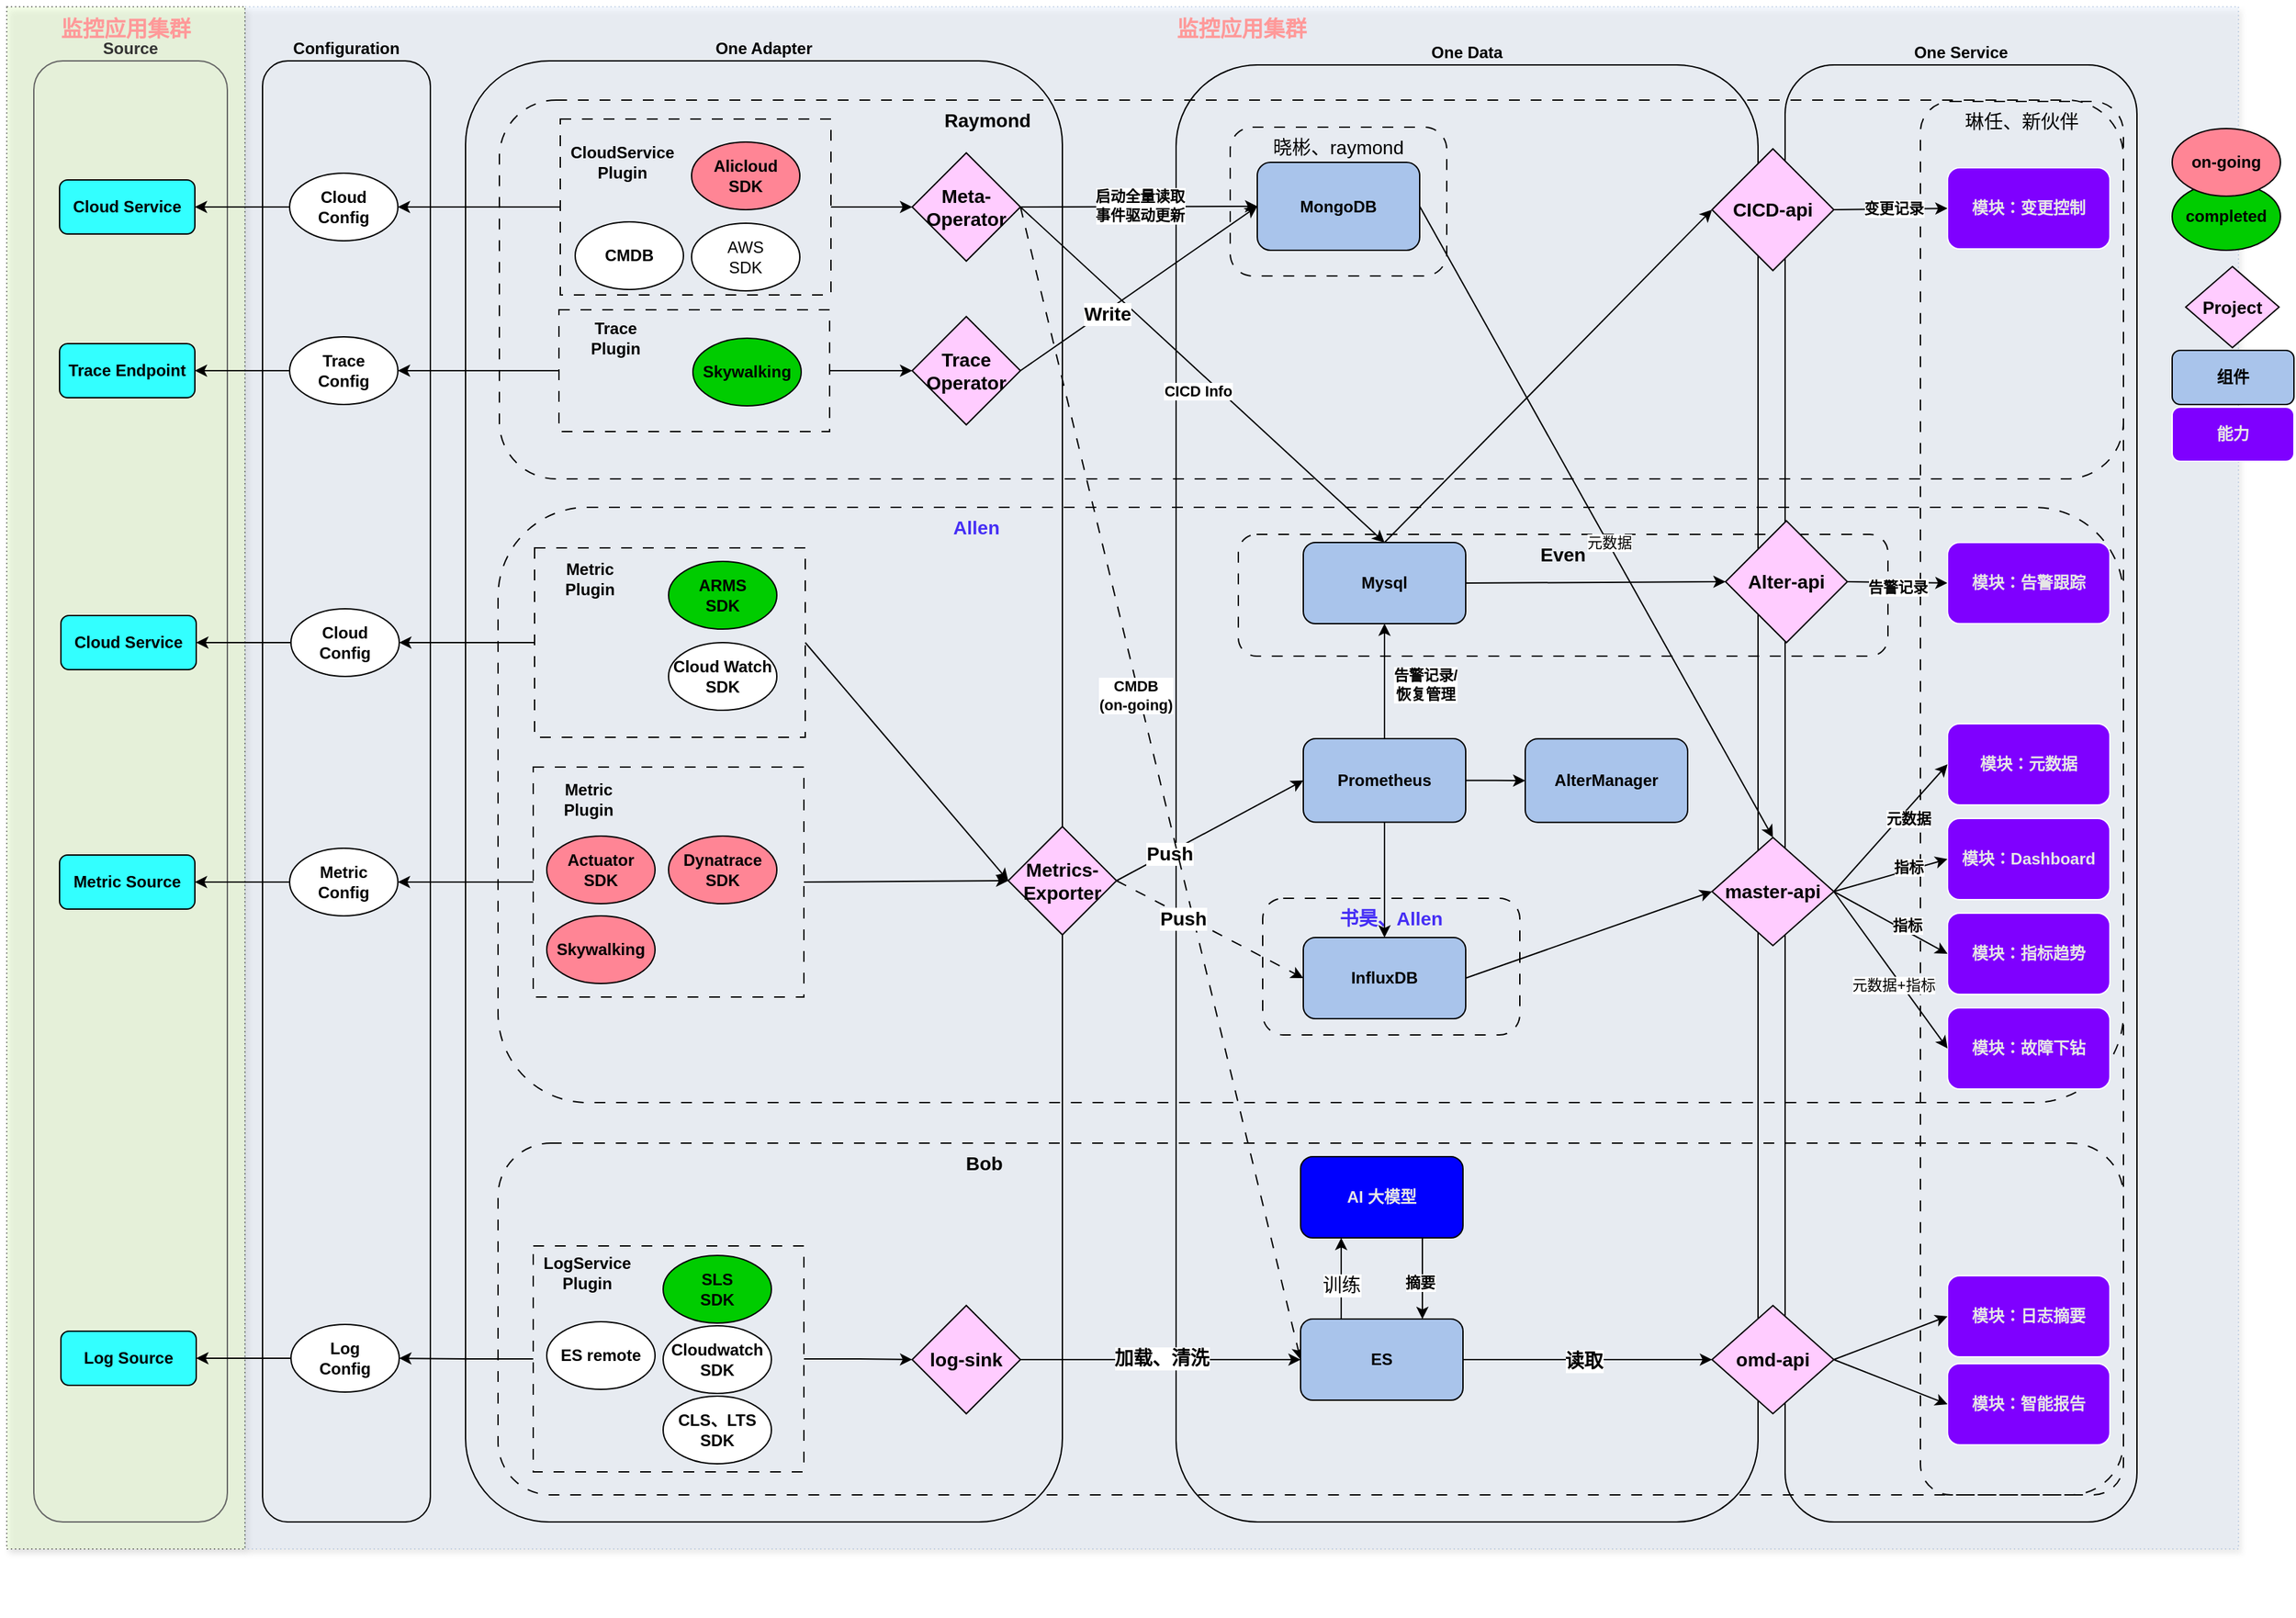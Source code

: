 <mxfile version="21.7.0" type="github" pages="2">
  <diagram name="sre-product" id="N1-KNFquu0YFQFn82y0o">
    <mxGraphModel dx="1774" dy="830" grid="1" gridSize="10" guides="0" tooltips="1" connect="1" arrows="1" fold="1" page="1" pageScale="1" pageWidth="827" pageHeight="1169" math="0" shadow="0">
      <root>
        <mxCell id="0" />
        <mxCell id="1" parent="0" />
        <mxCell id="yH-I_deU1Ts9g914RF5G-15" value="" style="group" vertex="1" connectable="0" parent="1">
          <mxGeometry width="1649" height="1140" as="geometry" />
        </mxCell>
        <mxCell id="axlJpJIH7ohh_0OiFWJf-36" value="&lt;b&gt;&lt;font color=&quot;#ff9999&quot; style=&quot;font-size: 16px;&quot;&gt;监控应用集群&lt;/font&gt;&lt;/b&gt;" style="rounded=0;whiteSpace=wrap;html=1;fillColor=#dae8fc;dashed=1;dashPattern=1 2;verticalAlign=top;horizontal=1;fontSize=14;shadow=1;strokeColor=#6c8ebf;opacity=30;" parent="yH-I_deU1Ts9g914RF5G-15" vertex="1">
          <mxGeometry x="176" width="1473" height="1140" as="geometry" />
        </mxCell>
        <mxCell id="axlJpJIH7ohh_0OiFWJf-37" value="&lt;b&gt;&lt;font color=&quot;#ff9999&quot; style=&quot;font-size: 16px;&quot;&gt;监控应用集群&lt;/font&gt;&lt;/b&gt;" style="rounded=0;whiteSpace=wrap;html=1;fillColor=#E6FFCC;dashed=1;dashPattern=1 2;verticalAlign=top;horizontal=1;fontSize=14;shadow=1;opacity=45;" parent="yH-I_deU1Ts9g914RF5G-15" vertex="1">
          <mxGeometry width="176" height="1140" as="geometry" />
        </mxCell>
        <mxCell id="yH-I_deU1Ts9g914RF5G-14" value="" style="group" vertex="1" connectable="0" parent="1">
          <mxGeometry x="20" y="40" width="1554" height="1150" as="geometry" />
        </mxCell>
        <mxCell id="Uf4ihw__WMp9rh9Pb5De-74" value="Source" style="rounded=1;whiteSpace=wrap;html=1;labelPosition=center;verticalLabelPosition=top;align=center;verticalAlign=bottom;fontStyle=1;fillColor=none;fontColor=#333333;strokeColor=#666666;" parent="yH-I_deU1Ts9g914RF5G-14" vertex="1">
          <mxGeometry width="143" height="1080" as="geometry" />
        </mxCell>
        <mxCell id="QkV-Cp4CuRcncDUJaHf6-42" value="One Adapter" style="rounded=1;whiteSpace=wrap;html=1;fillColor=none;labelPosition=center;verticalLabelPosition=top;align=center;verticalAlign=bottom;fontStyle=1;arcSize=14;" parent="yH-I_deU1Ts9g914RF5G-14" vertex="1">
          <mxGeometry x="319" width="441" height="1080" as="geometry" />
        </mxCell>
        <mxCell id="QkV-Cp4CuRcncDUJaHf6-33" value="One Data" style="rounded=1;whiteSpace=wrap;html=1;fillColor=none;labelPosition=center;verticalLabelPosition=top;align=center;verticalAlign=bottom;fontStyle=1;movable=1;resizable=1;rotatable=1;deletable=1;editable=1;locked=0;connectable=1;arcSize=14;" parent="yH-I_deU1Ts9g914RF5G-14" vertex="1">
          <mxGeometry x="844" y="3" width="430" height="1077" as="geometry" />
        </mxCell>
        <mxCell id="QkV-Cp4CuRcncDUJaHf6-35" value="One Service" style="rounded=1;whiteSpace=wrap;html=1;fillColor=none;labelPosition=center;verticalLabelPosition=top;align=center;verticalAlign=bottom;fontStyle=1;arcSize=14;" parent="yH-I_deU1Ts9g914RF5G-14" vertex="1">
          <mxGeometry x="1294" y="3" width="260" height="1077" as="geometry" />
        </mxCell>
        <mxCell id="Uf4ihw__WMp9rh9Pb5De-73" value="Configuration" style="rounded=1;whiteSpace=wrap;html=1;fillColor=none;labelPosition=center;verticalLabelPosition=top;align=center;verticalAlign=bottom;fontStyle=1" parent="yH-I_deU1Ts9g914RF5G-14" vertex="1">
          <mxGeometry x="169" width="124" height="1080" as="geometry" />
        </mxCell>
        <mxCell id="yH-I_deU1Ts9g914RF5G-22" style="edgeStyle=orthogonalEdgeStyle;rounded=0;orthogonalLoop=1;jettySize=auto;html=1;exitX=0;exitY=0.5;exitDx=0;exitDy=0;entryX=1;entryY=0.5;entryDx=0;entryDy=0;" edge="1" parent="yH-I_deU1Ts9g914RF5G-14" source="yH-I_deU1Ts9g914RF5G-20" target="yH-I_deU1Ts9g914RF5G-21">
          <mxGeometry relative="1" as="geometry" />
        </mxCell>
        <mxCell id="yH-I_deU1Ts9g914RF5G-20" value="Cloud&lt;br&gt;Config" style="ellipse;whiteSpace=wrap;html=1;fontStyle=1" vertex="1" parent="yH-I_deU1Ts9g914RF5G-14">
          <mxGeometry x="190" y="405" width="80" height="50" as="geometry" />
        </mxCell>
        <mxCell id="yH-I_deU1Ts9g914RF5G-21" value="Cloud Service" style="rounded=1;whiteSpace=wrap;html=1;fontStyle=1;fillColor=#33FFFF;" vertex="1" parent="yH-I_deU1Ts9g914RF5G-14">
          <mxGeometry x="20" y="410" width="100" height="40" as="geometry" />
        </mxCell>
        <mxCell id="Uf4ihw__WMp9rh9Pb5De-135" value="&lt;font color=&quot;#452ef5&quot;&gt;&lt;b&gt;Allen&amp;nbsp; &amp;nbsp; &amp;nbsp; &amp;nbsp; &amp;nbsp; &amp;nbsp; &amp;nbsp; &amp;nbsp; &amp;nbsp; &amp;nbsp; &amp;nbsp; &amp;nbsp; &amp;nbsp; &amp;nbsp; &amp;nbsp; &amp;nbsp; &amp;nbsp; &amp;nbsp; &amp;nbsp; &amp;nbsp; &amp;nbsp; &amp;nbsp; &amp;nbsp; &amp;nbsp; &amp;nbsp; &amp;nbsp; &amp;nbsp; &amp;nbsp; &amp;nbsp; &amp;nbsp; &amp;nbsp; &amp;nbsp; &amp;nbsp; &amp;nbsp; &amp;nbsp; &amp;nbsp; &amp;nbsp; &amp;nbsp; &amp;nbsp; &amp;nbsp; &amp;nbsp; &amp;nbsp; &amp;nbsp; &amp;nbsp; &amp;nbsp; &amp;nbsp; &amp;nbsp; &amp;nbsp; &amp;nbsp; &amp;nbsp; &amp;nbsp; &amp;nbsp; &amp;nbsp; &amp;nbsp; &amp;nbsp; &amp;nbsp; &amp;nbsp; &amp;nbsp; &amp;nbsp; &amp;nbsp; &amp;nbsp; &amp;nbsp; &amp;nbsp; &amp;nbsp;&lt;/b&gt;&lt;/font&gt;" style="rounded=1;whiteSpace=wrap;html=1;fillColor=none;dashed=1;dashPattern=8 8;verticalAlign=top;horizontal=1;fontSize=14;fontStyle=0" parent="1" vertex="1">
          <mxGeometry x="363" y="370" width="1201" height="440" as="geometry" />
        </mxCell>
        <mxCell id="yH-I_deU1Ts9g914RF5G-1" value="" style="group" vertex="1" connectable="0" parent="1">
          <mxGeometry x="39" y="552" width="700" height="190" as="geometry" />
        </mxCell>
        <mxCell id="Uf4ihw__WMp9rh9Pb5De-79" value="Metric&lt;br&gt;Config" style="ellipse;whiteSpace=wrap;html=1;fontStyle=1" parent="yH-I_deU1Ts9g914RF5G-1" vertex="1">
          <mxGeometry x="170" y="70" width="80" height="50" as="geometry" />
        </mxCell>
        <mxCell id="Uf4ihw__WMp9rh9Pb5De-87" value="Metric Source" style="rounded=1;whiteSpace=wrap;html=1;fontStyle=1;fillColor=#33FFFF;" parent="yH-I_deU1Ts9g914RF5G-1" vertex="1">
          <mxGeometry y="75" width="100" height="40" as="geometry" />
        </mxCell>
        <mxCell id="Uf4ihw__WMp9rh9Pb5De-91" style="edgeStyle=orthogonalEdgeStyle;rounded=0;orthogonalLoop=1;jettySize=auto;html=1;exitX=0;exitY=0.5;exitDx=0;exitDy=0;entryX=1;entryY=0.5;entryDx=0;entryDy=0;" parent="yH-I_deU1Ts9g914RF5G-1" source="Uf4ihw__WMp9rh9Pb5De-79" target="Uf4ihw__WMp9rh9Pb5De-87" edge="1">
          <mxGeometry relative="1" as="geometry" />
        </mxCell>
        <mxCell id="Uf4ihw__WMp9rh9Pb5De-83" style="edgeStyle=orthogonalEdgeStyle;rounded=0;orthogonalLoop=1;jettySize=auto;html=1;exitX=0;exitY=0.5;exitDx=0;exitDy=0;entryX=1;entryY=0.5;entryDx=0;entryDy=0;" parent="yH-I_deU1Ts9g914RF5G-1" source="Uf4ihw__WMp9rh9Pb5De-64" target="Uf4ihw__WMp9rh9Pb5De-79" edge="1">
          <mxGeometry relative="1" as="geometry" />
        </mxCell>
        <mxCell id="yH-I_deU1Ts9g914RF5G-11" value="" style="group" vertex="1" connectable="0" parent="yH-I_deU1Ts9g914RF5G-1">
          <mxGeometry x="350" y="10" width="200" height="170" as="geometry" />
        </mxCell>
        <mxCell id="Uf4ihw__WMp9rh9Pb5De-64" value="" style="rounded=0;whiteSpace=wrap;html=1;dashed=1;dashPattern=8 8;fillColor=none;" parent="yH-I_deU1Ts9g914RF5G-11" vertex="1">
          <mxGeometry width="200" height="170" as="geometry" />
        </mxCell>
        <mxCell id="Uf4ihw__WMp9rh9Pb5De-57" value="Dynatrace&lt;br&gt;SDK" style="ellipse;whiteSpace=wrap;html=1;fontStyle=1;fillColor=#FF8595;" parent="yH-I_deU1Ts9g914RF5G-11" vertex="1">
          <mxGeometry x="100" y="51" width="80" height="50" as="geometry" />
        </mxCell>
        <mxCell id="axlJpJIH7ohh_0OiFWJf-12" value="Actuator&lt;br&gt;SDK" style="ellipse;whiteSpace=wrap;html=1;fontStyle=1;fillColor=#FF8595;" parent="yH-I_deU1Ts9g914RF5G-11" vertex="1">
          <mxGeometry x="10" y="51" width="80" height="50" as="geometry" />
        </mxCell>
        <mxCell id="axlJpJIH7ohh_0OiFWJf-25" value="Skywalking" style="ellipse;whiteSpace=wrap;html=1;fontStyle=1;fillColor=#FF8595;" parent="yH-I_deU1Ts9g914RF5G-11" vertex="1">
          <mxGeometry x="10" y="110" width="80" height="50" as="geometry" />
        </mxCell>
        <mxCell id="Uf4ihw__WMp9rh9Pb5De-66" value="&lt;b&gt;Metric&lt;br&gt;Plugin&lt;/b&gt;" style="text;strokeColor=none;align=center;fillColor=none;html=1;verticalAlign=middle;whiteSpace=wrap;rounded=0;" parent="yH-I_deU1Ts9g914RF5G-11" vertex="1">
          <mxGeometry x="11" y="9" width="60" height="30" as="geometry" />
        </mxCell>
        <mxCell id="Uf4ihw__WMp9rh9Pb5De-130" value="琳任、新伙伴" style="rounded=1;whiteSpace=wrap;html=1;fillColor=none;dashed=1;dashPattern=8 8;verticalAlign=top;horizontal=1;fontSize=14;" parent="1" vertex="1">
          <mxGeometry x="1414" y="70" width="150" height="1030" as="geometry" />
        </mxCell>
        <mxCell id="Uf4ihw__WMp9rh9Pb5De-127" value="Even" style="rounded=1;whiteSpace=wrap;html=1;fillColor=none;dashed=1;dashPattern=8 8;verticalAlign=top;horizontal=1;fontSize=14;fontStyle=1" parent="1" vertex="1">
          <mxGeometry x="910" y="390" width="480" height="90" as="geometry" />
        </mxCell>
        <mxCell id="QkV-Cp4CuRcncDUJaHf6-58" style="rounded=0;orthogonalLoop=1;jettySize=auto;html=1;exitX=1;exitY=0.5;exitDx=0;exitDy=0;entryX=0;entryY=0.5;entryDx=0;entryDy=0;" parent="1" source="Uf4ihw__WMp9rh9Pb5De-17" target="QkV-Cp4CuRcncDUJaHf6-65" edge="1">
          <mxGeometry relative="1" as="geometry">
            <mxPoint x="829" y="613" as="targetPoint" />
            <mxPoint x="769" y="613" as="sourcePoint" />
          </mxGeometry>
        </mxCell>
        <mxCell id="Uf4ihw__WMp9rh9Pb5De-69" value="&lt;font style=&quot;font-size: 14px;&quot;&gt;Push&lt;/font&gt;" style="edgeLabel;html=1;align=center;verticalAlign=middle;resizable=0;points=[];fontStyle=1" parent="QkV-Cp4CuRcncDUJaHf6-58" vertex="1" connectable="0">
          <mxGeometry x="-0.054" y="-1" relative="1" as="geometry">
            <mxPoint x="-27" y="14" as="offset" />
          </mxGeometry>
        </mxCell>
        <mxCell id="Uf4ihw__WMp9rh9Pb5De-106" style="rounded=0;orthogonalLoop=1;jettySize=auto;html=1;exitX=0.5;exitY=0;exitDx=0;exitDy=0;entryX=0.5;entryY=1;entryDx=0;entryDy=0;" parent="1" source="QkV-Cp4CuRcncDUJaHf6-65" target="Uf4ihw__WMp9rh9Pb5De-104" edge="1">
          <mxGeometry relative="1" as="geometry">
            <mxPoint x="984.56" y="374.788" as="sourcePoint" />
          </mxGeometry>
        </mxCell>
        <mxCell id="Uf4ihw__WMp9rh9Pb5De-108" value="告警记录/&lt;br&gt;恢复管理" style="edgeLabel;html=1;align=center;verticalAlign=middle;resizable=0;points=[];fontStyle=1" parent="Uf4ihw__WMp9rh9Pb5De-106" vertex="1" connectable="0">
          <mxGeometry x="0.119" y="2" relative="1" as="geometry">
            <mxPoint x="32" y="7" as="offset" />
          </mxGeometry>
        </mxCell>
        <mxCell id="QkV-Cp4CuRcncDUJaHf6-71" style="rounded=0;orthogonalLoop=1;jettySize=auto;html=1;exitX=1;exitY=0.5;exitDx=0;exitDy=0;entryX=0.5;entryY=0;entryDx=0;entryDy=0;" parent="1" source="QkV-Cp4CuRcncDUJaHf6-64" target="Uf4ihw__WMp9rh9Pb5De-34" edge="1">
          <mxGeometry relative="1" as="geometry">
            <mxPoint x="1204" y="175" as="targetPoint" />
          </mxGeometry>
        </mxCell>
        <mxCell id="axlJpJIH7ohh_0OiFWJf-58" value="元数据" style="edgeLabel;html=1;align=center;verticalAlign=middle;resizable=0;points=[];" parent="QkV-Cp4CuRcncDUJaHf6-71" vertex="1" connectable="0">
          <mxGeometry x="0.066" y="1" relative="1" as="geometry">
            <mxPoint as="offset" />
          </mxGeometry>
        </mxCell>
        <mxCell id="QkV-Cp4CuRcncDUJaHf6-54" style="edgeStyle=orthogonalEdgeStyle;rounded=0;orthogonalLoop=1;jettySize=auto;html=1;exitX=1;exitY=0.5;exitDx=0;exitDy=0;entryX=0;entryY=0.5;entryDx=0;entryDy=0;" parent="1" edge="1">
          <mxGeometry relative="1" as="geometry">
            <mxPoint x="1140" y="513" as="sourcePoint" />
          </mxGeometry>
        </mxCell>
        <mxCell id="Uf4ihw__WMp9rh9Pb5De-35" style="rounded=0;orthogonalLoop=1;jettySize=auto;html=1;exitX=1;exitY=0.5;exitDx=0;exitDy=0;entryX=0;entryY=0.5;entryDx=0;entryDy=0;" parent="1" source="QkV-Cp4CuRcncDUJaHf6-66" target="Uf4ihw__WMp9rh9Pb5De-34" edge="1">
          <mxGeometry relative="1" as="geometry" />
        </mxCell>
        <mxCell id="Uf4ihw__WMp9rh9Pb5De-114" style="rounded=0;orthogonalLoop=1;jettySize=auto;html=1;exitX=1;exitY=0.5;exitDx=0;exitDy=0;entryX=0;entryY=0.5;entryDx=0;entryDy=0;" parent="1" source="Uf4ihw__WMp9rh9Pb5De-104" target="Uf4ihw__WMp9rh9Pb5De-110" edge="1">
          <mxGeometry relative="1" as="geometry" />
        </mxCell>
        <mxCell id="Uf4ihw__WMp9rh9Pb5De-118" style="rounded=0;orthogonalLoop=1;jettySize=auto;html=1;exitX=0.5;exitY=0;exitDx=0;exitDy=0;entryX=0;entryY=0.5;entryDx=0;entryDy=0;" parent="1" source="Uf4ihw__WMp9rh9Pb5De-104" target="Uf4ihw__WMp9rh9Pb5De-115" edge="1">
          <mxGeometry relative="1" as="geometry" />
        </mxCell>
        <mxCell id="Uf4ihw__WMp9rh9Pb5De-104" value="Mysql" style="rounded=1;whiteSpace=wrap;html=1;fontStyle=1;fillColor=#A9C4EB;" parent="1" vertex="1">
          <mxGeometry x="958" y="396" width="120" height="60" as="geometry" />
        </mxCell>
        <mxCell id="Uf4ihw__WMp9rh9Pb5De-111" style="rounded=0;orthogonalLoop=1;jettySize=auto;html=1;exitX=1;exitY=0.5;exitDx=0;exitDy=0;entryX=0;entryY=0.5;entryDx=0;entryDy=0;" parent="1" source="Uf4ihw__WMp9rh9Pb5De-110" target="Uf4ihw__WMp9rh9Pb5De-149" edge="1">
          <mxGeometry relative="1" as="geometry" />
        </mxCell>
        <mxCell id="Uf4ihw__WMp9rh9Pb5De-123" value="告警记录" style="edgeLabel;html=1;align=center;verticalAlign=middle;resizable=0;points=[];fontStyle=1" parent="Uf4ihw__WMp9rh9Pb5De-111" vertex="1" connectable="0">
          <mxGeometry x="-0.0" y="-3" relative="1" as="geometry">
            <mxPoint as="offset" />
          </mxGeometry>
        </mxCell>
        <mxCell id="Uf4ihw__WMp9rh9Pb5De-110" value="&lt;span style=&quot;font-size: 14px;&quot;&gt;Alter-api&lt;/span&gt;" style="rhombus;whiteSpace=wrap;html=1;fontStyle=1;fillColor=#FFCCFF;" parent="1" vertex="1">
          <mxGeometry x="1270" y="380" width="90" height="90" as="geometry" />
        </mxCell>
        <mxCell id="Uf4ihw__WMp9rh9Pb5De-116" style="rounded=0;orthogonalLoop=1;jettySize=auto;html=1;exitX=1;exitY=0.5;exitDx=0;exitDy=0;entryX=0.5;entryY=0;entryDx=0;entryDy=0;" parent="1" source="Uf4ihw__WMp9rh9Pb5De-54" target="Uf4ihw__WMp9rh9Pb5De-104" edge="1">
          <mxGeometry relative="1" as="geometry" />
        </mxCell>
        <mxCell id="Uf4ihw__WMp9rh9Pb5De-117" value="&lt;span&gt;CICD Info&lt;/span&gt;" style="edgeLabel;html=1;align=center;verticalAlign=middle;resizable=0;points=[];fontStyle=1" parent="Uf4ihw__WMp9rh9Pb5De-116" vertex="1" connectable="0">
          <mxGeometry x="0.446" relative="1" as="geometry">
            <mxPoint x="-64" y="-44" as="offset" />
          </mxGeometry>
        </mxCell>
        <mxCell id="Uf4ihw__WMp9rh9Pb5De-149" value="&lt;font color=&quot;#e6e6e6&quot;&gt;模块：告警跟踪&lt;/font&gt;" style="rounded=1;whiteSpace=wrap;html=1;fillColor=#7F00FF;fontStyle=1;strokeColor=#FFFFFF;" parent="1" vertex="1">
          <mxGeometry x="1434" y="396" width="120" height="60" as="geometry" />
        </mxCell>
        <mxCell id="axlJpJIH7ohh_0OiFWJf-6" style="rounded=0;orthogonalLoop=1;jettySize=auto;html=1;exitX=1;exitY=0.5;exitDx=0;exitDy=0;entryX=0;entryY=0.5;entryDx=0;entryDy=0;dashed=1;dashPattern=8 8;" parent="1" source="Uf4ihw__WMp9rh9Pb5De-54" target="QkV-Cp4CuRcncDUJaHf6-67" edge="1">
          <mxGeometry relative="1" as="geometry" />
        </mxCell>
        <mxCell id="axlJpJIH7ohh_0OiFWJf-7" value="CMDB&lt;br&gt;(on-going)" style="edgeLabel;html=1;align=center;verticalAlign=middle;resizable=0;points=[];fontStyle=1" parent="axlJpJIH7ohh_0OiFWJf-6" vertex="1" connectable="0">
          <mxGeometry x="-0.006" y="4" relative="1" as="geometry">
            <mxPoint x="-22" y="-62" as="offset" />
          </mxGeometry>
        </mxCell>
        <mxCell id="axlJpJIH7ohh_0OiFWJf-19" value="" style="group" parent="1" vertex="1" connectable="0">
          <mxGeometry x="1260" y="590" width="294" height="270" as="geometry" />
        </mxCell>
        <mxCell id="yH-I_deU1Ts9g914RF5G-7" value="" style="group" vertex="1" connectable="0" parent="axlJpJIH7ohh_0OiFWJf-19">
          <mxGeometry y="-60" width="294" height="270" as="geometry" />
        </mxCell>
        <mxCell id="Uf4ihw__WMp9rh9Pb5De-34" value="&lt;span style=&quot;font-size: 14px;&quot;&gt;master-api&lt;/span&gt;" style="rhombus;whiteSpace=wrap;html=1;fontStyle=1;fillColor=#FFCCFF;" parent="yH-I_deU1Ts9g914RF5G-7" vertex="1">
          <mxGeometry y="84" width="90" height="80" as="geometry" />
        </mxCell>
        <mxCell id="Uf4ihw__WMp9rh9Pb5De-150" value="&lt;font color=&quot;#e6e6e6&quot;&gt;模块：Dashboard&lt;/font&gt;" style="rounded=1;whiteSpace=wrap;html=1;fillColor=#7F00FF;fontStyle=1;strokeColor=#FFFFFF;" parent="yH-I_deU1Ts9g914RF5G-7" vertex="1">
          <mxGeometry x="174" y="70" width="120" height="60" as="geometry" />
        </mxCell>
        <mxCell id="Uf4ihw__WMp9rh9Pb5De-151" value="&lt;font color=&quot;#e6e6e6&quot;&gt;模块：元数据&lt;/font&gt;" style="rounded=1;whiteSpace=wrap;html=1;fillColor=#7F00FF;fontStyle=1;strokeColor=#FFFFFF;" parent="yH-I_deU1Ts9g914RF5G-7" vertex="1">
          <mxGeometry x="174" width="120" height="60" as="geometry" />
        </mxCell>
        <mxCell id="Uf4ihw__WMp9rh9Pb5De-156" value="&lt;font color=&quot;#e6e6e6&quot;&gt;模块：指标趋势&lt;/font&gt;" style="rounded=1;whiteSpace=wrap;html=1;fillColor=#7F00FF;fontStyle=1;strokeColor=#FFFFFF;" parent="yH-I_deU1Ts9g914RF5G-7" vertex="1">
          <mxGeometry x="174" y="140" width="120" height="60" as="geometry" />
        </mxCell>
        <mxCell id="Uf4ihw__WMp9rh9Pb5De-157" value="&lt;font color=&quot;#e6e6e6&quot;&gt;模块：故障下钻&lt;/font&gt;" style="rounded=1;whiteSpace=wrap;html=1;fillColor=#7F00FF;fontStyle=1;strokeColor=#FFFFFF;" parent="yH-I_deU1Ts9g914RF5G-7" vertex="1">
          <mxGeometry x="174" y="210" width="120" height="60" as="geometry" />
        </mxCell>
        <mxCell id="Uf4ihw__WMp9rh9Pb5De-26" style="rounded=0;orthogonalLoop=1;jettySize=auto;html=1;exitX=1;exitY=0.5;exitDx=0;exitDy=0;entryX=0;entryY=0.5;entryDx=0;entryDy=0;" parent="yH-I_deU1Ts9g914RF5G-7" source="Uf4ihw__WMp9rh9Pb5De-34" target="Uf4ihw__WMp9rh9Pb5De-150" edge="1">
          <mxGeometry relative="1" as="geometry">
            <mxPoint x="1300" y="175" as="sourcePoint" />
          </mxGeometry>
        </mxCell>
        <mxCell id="Uf4ihw__WMp9rh9Pb5De-37" value="指标" style="edgeLabel;html=1;align=center;verticalAlign=middle;resizable=0;points=[];fontStyle=1" parent="Uf4ihw__WMp9rh9Pb5De-26" vertex="1" connectable="0">
          <mxGeometry x="-0.328" y="-1" relative="1" as="geometry">
            <mxPoint x="26" y="-11" as="offset" />
          </mxGeometry>
        </mxCell>
        <mxCell id="Uf4ihw__WMp9rh9Pb5De-152" style="rounded=0;orthogonalLoop=1;jettySize=auto;html=1;exitX=1;exitY=0.5;exitDx=0;exitDy=0;entryX=0;entryY=0.5;entryDx=0;entryDy=0;" parent="yH-I_deU1Ts9g914RF5G-7" source="Uf4ihw__WMp9rh9Pb5De-34" target="Uf4ihw__WMp9rh9Pb5De-151" edge="1">
          <mxGeometry relative="1" as="geometry">
            <mxPoint x="1310" y="530" as="sourcePoint" />
            <mxPoint x="1440" y="530" as="targetPoint" />
          </mxGeometry>
        </mxCell>
        <mxCell id="Uf4ihw__WMp9rh9Pb5De-153" value="元数据" style="edgeLabel;html=1;align=center;verticalAlign=middle;resizable=0;points=[];fontStyle=1" parent="Uf4ihw__WMp9rh9Pb5De-152" vertex="1" connectable="0">
          <mxGeometry x="-0.328" y="-1" relative="1" as="geometry">
            <mxPoint x="26" y="-23" as="offset" />
          </mxGeometry>
        </mxCell>
        <mxCell id="Uf4ihw__WMp9rh9Pb5De-158" style="rounded=0;orthogonalLoop=1;jettySize=auto;html=1;entryX=0;entryY=0.5;entryDx=0;entryDy=0;exitX=1;exitY=0.5;exitDx=0;exitDy=0;" parent="yH-I_deU1Ts9g914RF5G-7" source="Uf4ihw__WMp9rh9Pb5De-34" target="Uf4ihw__WMp9rh9Pb5De-156" edge="1">
          <mxGeometry relative="1" as="geometry">
            <mxPoint x="1300" y="520" as="sourcePoint" />
            <mxPoint x="1440" y="490" as="targetPoint" />
          </mxGeometry>
        </mxCell>
        <mxCell id="Uf4ihw__WMp9rh9Pb5De-159" value="指标" style="edgeLabel;html=1;align=center;verticalAlign=middle;resizable=0;points=[];fontStyle=1" parent="Uf4ihw__WMp9rh9Pb5De-158" vertex="1" connectable="0">
          <mxGeometry x="-0.328" y="-1" relative="1" as="geometry">
            <mxPoint x="26" y="9" as="offset" />
          </mxGeometry>
        </mxCell>
        <mxCell id="Uf4ihw__WMp9rh9Pb5De-160" style="rounded=0;orthogonalLoop=1;jettySize=auto;html=1;exitX=1;exitY=0.5;exitDx=0;exitDy=0;entryX=0;entryY=0.5;entryDx=0;entryDy=0;" parent="yH-I_deU1Ts9g914RF5G-7" source="Uf4ihw__WMp9rh9Pb5De-34" target="Uf4ihw__WMp9rh9Pb5De-157" edge="1">
          <mxGeometry relative="1" as="geometry" />
        </mxCell>
        <mxCell id="Uf4ihw__WMp9rh9Pb5De-161" value="元数据+指标" style="edgeLabel;html=1;align=center;verticalAlign=middle;resizable=0;points=[];" parent="Uf4ihw__WMp9rh9Pb5De-160" vertex="1" connectable="0">
          <mxGeometry x="0.126" relative="1" as="geometry">
            <mxPoint x="-3" y="4" as="offset" />
          </mxGeometry>
        </mxCell>
        <mxCell id="axlJpJIH7ohh_0OiFWJf-33" value="" style="group" parent="1" vertex="1" connectable="0">
          <mxGeometry x="928" y="490" width="190" height="101" as="geometry" />
        </mxCell>
        <mxCell id="Uf4ihw__WMp9rh9Pb5De-128" value="&lt;font color=&quot;#452ef5&quot;&gt;书昊、Allen&lt;/font&gt;" style="rounded=1;whiteSpace=wrap;html=1;fillColor=none;dashed=1;dashPattern=8 8;verticalAlign=top;horizontal=1;fontSize=14;fontStyle=1" parent="axlJpJIH7ohh_0OiFWJf-33" vertex="1">
          <mxGeometry y="169" width="190" height="101" as="geometry" />
        </mxCell>
        <mxCell id="QkV-Cp4CuRcncDUJaHf6-66" value="InfluxDB" style="rounded=1;whiteSpace=wrap;html=1;fontStyle=1;fillColor=#A9C4EB;" parent="axlJpJIH7ohh_0OiFWJf-33" vertex="1">
          <mxGeometry x="30" y="198" width="120" height="60" as="geometry" />
        </mxCell>
        <mxCell id="axlJpJIH7ohh_0OiFWJf-39" value="" style="rounded=0;orthogonalLoop=1;jettySize=auto;html=1;exitX=1;exitY=0.5;exitDx=0;exitDy=0;entryX=0;entryY=0.5;entryDx=0;entryDy=0;dashed=1;dashPattern=8 8;" parent="1" source="Uf4ihw__WMp9rh9Pb5De-17" target="QkV-Cp4CuRcncDUJaHf6-66" edge="1">
          <mxGeometry relative="1" as="geometry">
            <mxPoint x="739" y="549" as="sourcePoint" />
            <mxPoint x="820" y="680" as="targetPoint" />
          </mxGeometry>
        </mxCell>
        <mxCell id="axlJpJIH7ohh_0OiFWJf-40" value="&lt;font style=&quot;font-size: 14px;&quot;&gt;Push&lt;/font&gt;" style="edgeLabel;html=1;align=center;verticalAlign=middle;resizable=0;points=[];fontStyle=1" parent="axlJpJIH7ohh_0OiFWJf-39" vertex="1" connectable="0">
          <mxGeometry x="-0.234" relative="1" as="geometry">
            <mxPoint x="-4" as="offset" />
          </mxGeometry>
        </mxCell>
        <mxCell id="HY_By7ukSsjIwZF03iqe-1" style="edgeStyle=orthogonalEdgeStyle;rounded=0;orthogonalLoop=1;jettySize=auto;html=1;exitX=0.5;exitY=1;exitDx=0;exitDy=0;entryX=0.5;entryY=0;entryDx=0;entryDy=0;" parent="1" source="QkV-Cp4CuRcncDUJaHf6-65" target="QkV-Cp4CuRcncDUJaHf6-66" edge="1">
          <mxGeometry relative="1" as="geometry" />
        </mxCell>
        <mxCell id="QkV-Cp4CuRcncDUJaHf6-65" value="Prometheus" style="rounded=1;whiteSpace=wrap;html=1;fontStyle=1;fillColor=#A9C4EB;" parent="1" vertex="1">
          <mxGeometry x="958" y="541" width="120" height="61.8" as="geometry" />
        </mxCell>
        <mxCell id="Uf4ihw__WMp9rh9Pb5De-120" value="AlterManager" style="rounded=1;whiteSpace=wrap;html=1;fontStyle=1;fillColor=#A9C4EB;" parent="1" vertex="1">
          <mxGeometry x="1122" y="541.1" width="120" height="61.8" as="geometry" />
        </mxCell>
        <mxCell id="axlJpJIH7ohh_0OiFWJf-27" style="edgeStyle=orthogonalEdgeStyle;rounded=0;orthogonalLoop=1;jettySize=auto;html=1;exitX=1;exitY=0.5;exitDx=0;exitDy=0;entryX=0;entryY=0.5;entryDx=0;entryDy=0;" parent="1" source="QkV-Cp4CuRcncDUJaHf6-65" target="Uf4ihw__WMp9rh9Pb5De-120" edge="1">
          <mxGeometry relative="1" as="geometry" />
        </mxCell>
        <mxCell id="69dbhkjmrjV_-nLnOfld-1" value="" style="group" parent="1" vertex="1" connectable="0">
          <mxGeometry x="1600" y="90" width="90" height="246" as="geometry" />
        </mxCell>
        <mxCell id="axlJpJIH7ohh_0OiFWJf-62" value="组件" style="rounded=1;whiteSpace=wrap;html=1;fontStyle=1;fillColor=#A9C4EB;" parent="69dbhkjmrjV_-nLnOfld-1" vertex="1">
          <mxGeometry y="164" width="90" height="40" as="geometry" />
        </mxCell>
        <mxCell id="axlJpJIH7ohh_0OiFWJf-61" value="&lt;font color=&quot;#e6e6e6&quot;&gt;能力&lt;/font&gt;" style="rounded=1;whiteSpace=wrap;html=1;fillColor=#7F00FF;fontStyle=1;strokeColor=#FFFFFF;" parent="69dbhkjmrjV_-nLnOfld-1" vertex="1">
          <mxGeometry y="206" width="90" height="40" as="geometry" />
        </mxCell>
        <mxCell id="axlJpJIH7ohh_0OiFWJf-55" value="completed" style="ellipse;whiteSpace=wrap;html=1;fontStyle=1;fillColor=#00CC00;" parent="69dbhkjmrjV_-nLnOfld-1" vertex="1">
          <mxGeometry y="40" width="80" height="50" as="geometry" />
        </mxCell>
        <mxCell id="axlJpJIH7ohh_0OiFWJf-54" value="on-going" style="ellipse;whiteSpace=wrap;html=1;fontStyle=1;fillColor=#FF8595;" parent="69dbhkjmrjV_-nLnOfld-1" vertex="1">
          <mxGeometry width="80" height="50" as="geometry" />
        </mxCell>
        <mxCell id="axlJpJIH7ohh_0OiFWJf-60" value="&lt;font style=&quot;font-size: 13px;&quot;&gt;Project&lt;/font&gt;" style="rhombus;whiteSpace=wrap;html=1;fontStyle=1;fillColor=#FFCCFF;" parent="69dbhkjmrjV_-nLnOfld-1" vertex="1">
          <mxGeometry x="10" y="102" width="69" height="60" as="geometry" />
        </mxCell>
        <mxCell id="yH-I_deU1Ts9g914RF5G-6" value="" style="group" vertex="1" connectable="0" parent="1">
          <mxGeometry x="40" y="850" width="1524" height="250" as="geometry" />
        </mxCell>
        <mxCell id="Uf4ihw__WMp9rh9Pb5De-154" value="&lt;font color=&quot;#e6e6e6&quot;&gt;模块：日志摘要&lt;/font&gt;" style="rounded=1;whiteSpace=wrap;html=1;fillColor=#7F00FF;fontStyle=1;strokeColor=#FFFFFF;" parent="yH-I_deU1Ts9g914RF5G-6" vertex="1">
          <mxGeometry x="1394" y="88" width="120" height="60" as="geometry" />
        </mxCell>
        <mxCell id="hvipubZ_M8-dZnTvKtXH-1" value="&lt;font color=&quot;#e6e6e6&quot;&gt;模块：智能报告&lt;/font&gt;" style="rounded=1;whiteSpace=wrap;html=1;fillColor=#7F00FF;fontStyle=1;strokeColor=#FFFFFF;" parent="yH-I_deU1Ts9g914RF5G-6" vertex="1">
          <mxGeometry x="1394" y="153" width="120" height="60" as="geometry" />
        </mxCell>
        <mxCell id="Uf4ihw__WMp9rh9Pb5De-155" style="rounded=0;orthogonalLoop=1;jettySize=auto;html=1;exitX=1;exitY=0.5;exitDx=0;exitDy=0;entryX=0;entryY=0.5;entryDx=0;entryDy=0;" parent="yH-I_deU1Ts9g914RF5G-6" source="Uf4ihw__WMp9rh9Pb5De-23" target="Uf4ihw__WMp9rh9Pb5De-154" edge="1">
          <mxGeometry relative="1" as="geometry" />
        </mxCell>
        <mxCell id="hvipubZ_M8-dZnTvKtXH-2" style="rounded=0;orthogonalLoop=1;jettySize=auto;html=1;exitX=1;exitY=0.5;exitDx=0;exitDy=0;entryX=0;entryY=0.5;entryDx=0;entryDy=0;" parent="yH-I_deU1Ts9g914RF5G-6" source="Uf4ihw__WMp9rh9Pb5De-23" target="hvipubZ_M8-dZnTvKtXH-1" edge="1">
          <mxGeometry relative="1" as="geometry" />
        </mxCell>
        <mxCell id="Uf4ihw__WMp9rh9Pb5De-125" value="Bob&amp;nbsp; &amp;nbsp; &amp;nbsp; &amp;nbsp; &amp;nbsp; &amp;nbsp; &amp;nbsp; &amp;nbsp; &amp;nbsp; &amp;nbsp; &amp;nbsp; &amp;nbsp; &amp;nbsp; &amp;nbsp; &amp;nbsp; &amp;nbsp; &amp;nbsp; &amp;nbsp; &amp;nbsp; &amp;nbsp; &amp;nbsp; &amp;nbsp; &amp;nbsp; &amp;nbsp; &amp;nbsp; &amp;nbsp; &amp;nbsp; &amp;nbsp; &amp;nbsp; &amp;nbsp; &amp;nbsp; &amp;nbsp; &amp;nbsp; &amp;nbsp; &amp;nbsp; &amp;nbsp; &amp;nbsp; &amp;nbsp; &amp;nbsp; &amp;nbsp; &amp;nbsp; &amp;nbsp; &amp;nbsp; &amp;nbsp; &amp;nbsp; &amp;nbsp; &amp;nbsp; &amp;nbsp; &amp;nbsp; &amp;nbsp; &amp;nbsp; &amp;nbsp; &amp;nbsp; &amp;nbsp; &amp;nbsp; &amp;nbsp; &amp;nbsp; &amp;nbsp; &amp;nbsp; &amp;nbsp; &amp;nbsp; &amp;nbsp;&amp;nbsp;" style="rounded=1;whiteSpace=wrap;html=1;fillColor=none;dashed=1;dashPattern=8 8;verticalAlign=top;horizontal=1;fontSize=14;fontStyle=1" parent="yH-I_deU1Ts9g914RF5G-6" vertex="1">
          <mxGeometry x="323" y="-10" width="1201" height="260" as="geometry" />
        </mxCell>
        <mxCell id="QkV-Cp4CuRcncDUJaHf6-44" value="AI 大模型" style="rounded=1;whiteSpace=wrap;html=1;fontStyle=1;fillColor=#0000FF;fontColor=#E6E6E6;" parent="yH-I_deU1Ts9g914RF5G-6" vertex="1">
          <mxGeometry x="916" width="120" height="60" as="geometry" />
        </mxCell>
        <mxCell id="Uf4ihw__WMp9rh9Pb5De-80" value="Log&lt;br&gt;Config" style="ellipse;whiteSpace=wrap;html=1;fontStyle=1" parent="yH-I_deU1Ts9g914RF5G-6" vertex="1">
          <mxGeometry x="170" y="124" width="80" height="50" as="geometry" />
        </mxCell>
        <mxCell id="Uf4ihw__WMp9rh9Pb5De-88" value="Log Source" style="rounded=1;whiteSpace=wrap;html=1;fontStyle=1;fillColor=#33FFFF;" parent="yH-I_deU1Ts9g914RF5G-6" vertex="1">
          <mxGeometry y="129" width="100" height="40" as="geometry" />
        </mxCell>
        <mxCell id="QkV-Cp4CuRcncDUJaHf6-67" value="ES" style="rounded=1;whiteSpace=wrap;html=1;fillColor=#A9C4EB;fontStyle=1" parent="yH-I_deU1Ts9g914RF5G-6" vertex="1">
          <mxGeometry x="916" y="120" width="120" height="60" as="geometry" />
        </mxCell>
        <mxCell id="Uf4ihw__WMp9rh9Pb5De-23" value="&lt;span style=&quot;font-size: 14px;&quot;&gt;omd-api&lt;/span&gt;" style="rhombus;whiteSpace=wrap;html=1;fontStyle=1;fillColor=#FFCCFF;" parent="yH-I_deU1Ts9g914RF5G-6" vertex="1">
          <mxGeometry x="1220" y="110" width="90" height="80" as="geometry" />
        </mxCell>
        <mxCell id="Uf4ihw__WMp9rh9Pb5De-65" value="" style="rounded=0;whiteSpace=wrap;html=1;dashed=1;dashPattern=8 8;fillColor=none;" parent="yH-I_deU1Ts9g914RF5G-6" vertex="1">
          <mxGeometry x="349" y="66" width="200" height="167" as="geometry" />
        </mxCell>
        <mxCell id="Uf4ihw__WMp9rh9Pb5De-20" value="&lt;font style=&quot;font-size: 14px;&quot;&gt;log-sink&lt;br&gt;&lt;/font&gt;" style="rhombus;whiteSpace=wrap;html=1;fontStyle=1;fillColor=#FFCCFF;" parent="yH-I_deU1Ts9g914RF5G-6" vertex="1">
          <mxGeometry x="629" y="110" width="80" height="80" as="geometry" />
        </mxCell>
        <mxCell id="Uf4ihw__WMp9rh9Pb5De-48" value="SLS&lt;br&gt;SDK" style="ellipse;whiteSpace=wrap;html=1;fontStyle=1;fillColor=#00CC00;" parent="yH-I_deU1Ts9g914RF5G-6" vertex="1">
          <mxGeometry x="445" y="73" width="80" height="50" as="geometry" />
        </mxCell>
        <mxCell id="Uf4ihw__WMp9rh9Pb5De-50" value="Cloudwatch&lt;br&gt;SDK" style="ellipse;whiteSpace=wrap;html=1;fontStyle=1" parent="yH-I_deU1Ts9g914RF5G-6" vertex="1">
          <mxGeometry x="445" y="125" width="80" height="50" as="geometry" />
        </mxCell>
        <mxCell id="Uf4ihw__WMp9rh9Pb5De-52" value="CLS、LTS&lt;br&gt;SDK" style="ellipse;whiteSpace=wrap;html=1;fontStyle=1" parent="yH-I_deU1Ts9g914RF5G-6" vertex="1">
          <mxGeometry x="445" y="177" width="80" height="50" as="geometry" />
        </mxCell>
        <mxCell id="Uf4ihw__WMp9rh9Pb5De-89" value="ES remote" style="ellipse;whiteSpace=wrap;html=1;fontStyle=1" parent="yH-I_deU1Ts9g914RF5G-6" vertex="1">
          <mxGeometry x="359" y="122" width="80" height="50" as="geometry" />
        </mxCell>
        <mxCell id="Uf4ihw__WMp9rh9Pb5De-68" value="&lt;b&gt;LogService&lt;br&gt;Plugin&lt;/b&gt;" style="text;strokeColor=none;align=center;fillColor=none;html=1;verticalAlign=middle;whiteSpace=wrap;rounded=0;" parent="yH-I_deU1Ts9g914RF5G-6" vertex="1">
          <mxGeometry x="349" y="71" width="80" height="30" as="geometry" />
        </mxCell>
        <mxCell id="Uf4ihw__WMp9rh9Pb5De-90" style="edgeStyle=orthogonalEdgeStyle;rounded=0;orthogonalLoop=1;jettySize=auto;html=1;exitX=0;exitY=0.5;exitDx=0;exitDy=0;entryX=1;entryY=0.5;entryDx=0;entryDy=0;" parent="yH-I_deU1Ts9g914RF5G-6" source="Uf4ihw__WMp9rh9Pb5De-80" target="Uf4ihw__WMp9rh9Pb5De-88" edge="1">
          <mxGeometry relative="1" as="geometry" />
        </mxCell>
        <mxCell id="axlJpJIH7ohh_0OiFWJf-8" style="edgeStyle=orthogonalEdgeStyle;rounded=0;orthogonalLoop=1;jettySize=auto;html=1;exitX=0.25;exitY=0;exitDx=0;exitDy=0;entryX=0.25;entryY=1;entryDx=0;entryDy=0;" parent="yH-I_deU1Ts9g914RF5G-6" source="QkV-Cp4CuRcncDUJaHf6-67" target="QkV-Cp4CuRcncDUJaHf6-44" edge="1">
          <mxGeometry relative="1" as="geometry" />
        </mxCell>
        <mxCell id="axlJpJIH7ohh_0OiFWJf-9" value="&lt;font style=&quot;font-size: 14px;&quot;&gt;训练&lt;/font&gt;" style="edgeLabel;html=1;align=center;verticalAlign=middle;resizable=0;points=[];" parent="axlJpJIH7ohh_0OiFWJf-8" vertex="1" connectable="0">
          <mxGeometry x="0.195" y="-8" relative="1" as="geometry">
            <mxPoint x="-8" y="11" as="offset" />
          </mxGeometry>
        </mxCell>
        <mxCell id="Uf4ihw__WMp9rh9Pb5De-146" style="rounded=0;orthogonalLoop=1;jettySize=auto;html=1;exitX=0.75;exitY=1;exitDx=0;exitDy=0;entryX=0.75;entryY=0;entryDx=0;entryDy=0;" parent="yH-I_deU1Ts9g914RF5G-6" source="QkV-Cp4CuRcncDUJaHf6-44" target="QkV-Cp4CuRcncDUJaHf6-67" edge="1">
          <mxGeometry relative="1" as="geometry">
            <mxPoint x="1014" y="710" as="sourcePoint" />
            <mxPoint x="1014" y="805" as="targetPoint" />
          </mxGeometry>
        </mxCell>
        <mxCell id="Uf4ihw__WMp9rh9Pb5De-148" value="摘要" style="edgeLabel;html=1;align=center;verticalAlign=middle;resizable=0;points=[];fontStyle=1" parent="Uf4ihw__WMp9rh9Pb5De-146" vertex="1" connectable="0">
          <mxGeometry x="0.079" y="-2" relative="1" as="geometry">
            <mxPoint as="offset" />
          </mxGeometry>
        </mxCell>
        <mxCell id="Uf4ihw__WMp9rh9Pb5De-47" style="edgeStyle=orthogonalEdgeStyle;rounded=0;orthogonalLoop=1;jettySize=auto;html=1;exitX=1;exitY=0.5;exitDx=0;exitDy=0;entryX=0;entryY=0.5;entryDx=0;entryDy=0;" parent="yH-I_deU1Ts9g914RF5G-6" source="QkV-Cp4CuRcncDUJaHf6-67" target="Uf4ihw__WMp9rh9Pb5De-23" edge="1">
          <mxGeometry relative="1" as="geometry" />
        </mxCell>
        <mxCell id="Uf4ihw__WMp9rh9Pb5De-162" value="&lt;font style=&quot;font-size: 14px;&quot;&gt;读取&lt;/font&gt;" style="edgeLabel;html=1;align=center;verticalAlign=middle;resizable=0;points=[];fontStyle=1" parent="Uf4ihw__WMp9rh9Pb5De-47" vertex="1" connectable="0">
          <mxGeometry x="-0.032" y="-1" relative="1" as="geometry">
            <mxPoint as="offset" />
          </mxGeometry>
        </mxCell>
        <mxCell id="Uf4ihw__WMp9rh9Pb5De-84" style="edgeStyle=orthogonalEdgeStyle;rounded=0;orthogonalLoop=1;jettySize=auto;html=1;exitX=0;exitY=0.5;exitDx=0;exitDy=0;entryX=1;entryY=0.5;entryDx=0;entryDy=0;" parent="yH-I_deU1Ts9g914RF5G-6" source="Uf4ihw__WMp9rh9Pb5De-65" target="Uf4ihw__WMp9rh9Pb5De-80" edge="1">
          <mxGeometry relative="1" as="geometry" />
        </mxCell>
        <mxCell id="Uf4ihw__WMp9rh9Pb5De-22" style="edgeStyle=orthogonalEdgeStyle;rounded=0;orthogonalLoop=1;jettySize=auto;html=1;exitX=1;exitY=0.5;exitDx=0;exitDy=0;entryX=0;entryY=0.5;entryDx=0;entryDy=0;" parent="yH-I_deU1Ts9g914RF5G-6" source="Uf4ihw__WMp9rh9Pb5De-20" target="QkV-Cp4CuRcncDUJaHf6-67" edge="1">
          <mxGeometry relative="1" as="geometry" />
        </mxCell>
        <mxCell id="Uf4ihw__WMp9rh9Pb5De-71" value="&lt;b&gt;&lt;font style=&quot;font-size: 14px;&quot;&gt;加载、清洗&lt;/font&gt;&lt;/b&gt;" style="edgeLabel;html=1;align=center;verticalAlign=middle;resizable=0;points=[];" parent="Uf4ihw__WMp9rh9Pb5De-22" vertex="1" connectable="0">
          <mxGeometry x="0.056" y="-4" relative="1" as="geometry">
            <mxPoint x="-6" y="-5" as="offset" />
          </mxGeometry>
        </mxCell>
        <mxCell id="Uf4ihw__WMp9rh9Pb5De-51" style="edgeStyle=orthogonalEdgeStyle;rounded=0;orthogonalLoop=1;jettySize=auto;html=1;exitX=1;exitY=0.5;exitDx=0;exitDy=0;entryX=0;entryY=0.5;entryDx=0;entryDy=0;" parent="yH-I_deU1Ts9g914RF5G-6" source="Uf4ihw__WMp9rh9Pb5De-65" target="Uf4ihw__WMp9rh9Pb5De-20" edge="1">
          <mxGeometry relative="1" as="geometry" />
        </mxCell>
        <mxCell id="yH-I_deU1Ts9g914RF5G-17" style="rounded=0;orthogonalLoop=1;jettySize=auto;html=1;exitX=1;exitY=0.5;exitDx=0;exitDy=0;entryX=0;entryY=0.5;entryDx=0;entryDy=0;" edge="1" parent="1" source="yH-I_deU1Ts9g914RF5G-9" target="Uf4ihw__WMp9rh9Pb5De-17">
          <mxGeometry relative="1" as="geometry" />
        </mxCell>
        <mxCell id="yH-I_deU1Ts9g914RF5G-23" style="edgeStyle=orthogonalEdgeStyle;rounded=0;orthogonalLoop=1;jettySize=auto;html=1;exitX=0;exitY=0.5;exitDx=0;exitDy=0;entryX=1;entryY=0.5;entryDx=0;entryDy=0;" edge="1" parent="1" source="yH-I_deU1Ts9g914RF5G-9" target="yH-I_deU1Ts9g914RF5G-20">
          <mxGeometry relative="1" as="geometry" />
        </mxCell>
        <mxCell id="yH-I_deU1Ts9g914RF5G-9" value="" style="rounded=0;whiteSpace=wrap;html=1;dashed=1;dashPattern=8 8;fillColor=none;" vertex="1" parent="1">
          <mxGeometry x="390" y="400" width="200" height="140" as="geometry" />
        </mxCell>
        <mxCell id="yH-I_deU1Ts9g914RF5G-10" value="&lt;b&gt;Metric&lt;br&gt;Plugin&lt;/b&gt;" style="text;strokeColor=none;align=center;fillColor=none;html=1;verticalAlign=middle;whiteSpace=wrap;rounded=0;" vertex="1" parent="1">
          <mxGeometry x="401" y="408" width="60" height="30" as="geometry" />
        </mxCell>
        <mxCell id="Uf4ihw__WMp9rh9Pb5De-137" value="ARMS&lt;br&gt;SDK" style="ellipse;whiteSpace=wrap;html=1;fontStyle=1;fillColor=#00CC00;" parent="1" vertex="1">
          <mxGeometry x="489" y="410" width="80" height="50" as="geometry" />
        </mxCell>
        <mxCell id="axlJpJIH7ohh_0OiFWJf-1" value="Cloud Watch&lt;br&gt;SDK" style="ellipse;whiteSpace=wrap;html=1;fontStyle=1" parent="1" vertex="1">
          <mxGeometry x="489" y="470" width="80" height="50" as="geometry" />
        </mxCell>
        <mxCell id="yH-I_deU1Ts9g914RF5G-16" value="" style="group" vertex="1" connectable="0" parent="1">
          <mxGeometry x="39" y="69" width="1525" height="280" as="geometry" />
        </mxCell>
        <mxCell id="yH-I_deU1Ts9g914RF5G-13" value="" style="group" vertex="1" connectable="0" parent="yH-I_deU1Ts9g914RF5G-16">
          <mxGeometry width="1525" height="280" as="geometry" />
        </mxCell>
        <mxCell id="Uf4ihw__WMp9rh9Pb5De-132" value="&lt;b&gt;Raymond&amp;nbsp; &amp;nbsp; &amp;nbsp; &amp;nbsp; &amp;nbsp; &amp;nbsp; &amp;nbsp; &amp;nbsp; &amp;nbsp; &amp;nbsp; &amp;nbsp; &amp;nbsp; &amp;nbsp; &amp;nbsp; &amp;nbsp; &amp;nbsp; &amp;nbsp; &amp;nbsp; &amp;nbsp; &amp;nbsp; &amp;nbsp; &amp;nbsp; &amp;nbsp; &amp;nbsp; &amp;nbsp; &amp;nbsp; &amp;nbsp; &amp;nbsp; &amp;nbsp; &amp;nbsp; &amp;nbsp; &amp;nbsp; &amp;nbsp; &amp;nbsp; &amp;nbsp; &amp;nbsp; &amp;nbsp; &amp;nbsp; &amp;nbsp; &amp;nbsp; &amp;nbsp; &amp;nbsp; &amp;nbsp; &amp;nbsp; &amp;nbsp; &amp;nbsp; &amp;nbsp; &amp;nbsp; &amp;nbsp; &amp;nbsp; &amp;nbsp; &amp;nbsp; &amp;nbsp; &amp;nbsp; &amp;nbsp; &amp;nbsp; &amp;nbsp; &amp;nbsp; &amp;nbsp; &amp;nbsp; &amp;nbsp; &amp;nbsp;&lt;/b&gt;" style="rounded=1;whiteSpace=wrap;html=1;fillColor=none;dashed=1;dashPattern=8 8;verticalAlign=top;horizontal=1;fontSize=14;" parent="yH-I_deU1Ts9g914RF5G-13" vertex="1">
          <mxGeometry x="325" width="1200" height="280" as="geometry" />
        </mxCell>
        <mxCell id="axlJpJIH7ohh_0OiFWJf-38" value="" style="rounded=0;whiteSpace=wrap;html=1;dashed=1;dashPattern=8 8;fillColor=none;" parent="yH-I_deU1Ts9g914RF5G-13" vertex="1">
          <mxGeometry x="369" y="155" width="200" height="90" as="geometry" />
        </mxCell>
        <mxCell id="QkV-Cp4CuRcncDUJaHf6-39" value="&lt;font color=&quot;#e6e6e6&quot;&gt;模块：变更控制&lt;/font&gt;" style="rounded=1;whiteSpace=wrap;html=1;fillColor=#7F00FF;fontStyle=1;strokeColor=#FFFFFF;" parent="yH-I_deU1Ts9g914RF5G-13" vertex="1">
          <mxGeometry x="1395" y="50" width="120" height="60" as="geometry" />
        </mxCell>
        <mxCell id="Uf4ihw__WMp9rh9Pb5De-115" value="&lt;span style=&quot;font-size: 14px;&quot;&gt;CICD-api&lt;/span&gt;" style="rhombus;whiteSpace=wrap;html=1;fontStyle=1;fillColor=#FFCCFF;" parent="yH-I_deU1Ts9g914RF5G-13" vertex="1">
          <mxGeometry x="1221" y="36" width="90" height="90" as="geometry" />
        </mxCell>
        <mxCell id="Uf4ihw__WMp9rh9Pb5De-131" value="晓彬、raymond" style="rounded=1;whiteSpace=wrap;html=1;fillColor=none;dashed=1;dashPattern=8 8;verticalAlign=top;horizontal=1;fontSize=14;" parent="yH-I_deU1Ts9g914RF5G-13" vertex="1">
          <mxGeometry x="865" y="20" width="160" height="110" as="geometry" />
        </mxCell>
        <mxCell id="Uf4ihw__WMp9rh9Pb5De-77" value="Cloud&lt;br&gt;Config" style="ellipse;whiteSpace=wrap;html=1;fontStyle=1" parent="yH-I_deU1Ts9g914RF5G-13" vertex="1">
          <mxGeometry x="170" y="54" width="80" height="50" as="geometry" />
        </mxCell>
        <mxCell id="Uf4ihw__WMp9rh9Pb5De-85" value="Cloud Service" style="rounded=1;whiteSpace=wrap;html=1;fontStyle=1;fillColor=#33FFFF;" parent="yH-I_deU1Ts9g914RF5G-13" vertex="1">
          <mxGeometry y="59" width="100" height="40" as="geometry" />
        </mxCell>
        <mxCell id="Uf4ihw__WMp9rh9Pb5De-58" value="&lt;font style=&quot;font-size: 14px;&quot;&gt;Trace&lt;br&gt;Operator&lt;br&gt;&lt;/font&gt;" style="rhombus;whiteSpace=wrap;html=1;fontStyle=1;fillColor=#FFCCFF;" parent="yH-I_deU1Ts9g914RF5G-13" vertex="1">
          <mxGeometry x="630" y="160" width="80" height="80" as="geometry" />
        </mxCell>
        <mxCell id="Uf4ihw__WMp9rh9Pb5De-78" value="Trace&lt;br&gt;Config" style="ellipse;whiteSpace=wrap;html=1;fontStyle=1" parent="yH-I_deU1Ts9g914RF5G-13" vertex="1">
          <mxGeometry x="170" y="175" width="80" height="50" as="geometry" />
        </mxCell>
        <mxCell id="Uf4ihw__WMp9rh9Pb5De-86" value="Trace Endpoint" style="rounded=1;whiteSpace=wrap;html=1;fontStyle=1;fillColor=#33FFFF;" parent="yH-I_deU1Ts9g914RF5G-13" vertex="1">
          <mxGeometry y="180" width="100" height="40" as="geometry" />
        </mxCell>
        <mxCell id="axlJpJIH7ohh_0OiFWJf-51" value="Skywalking" style="ellipse;whiteSpace=wrap;html=1;fontStyle=1;fillColor=#00CC00;" parent="yH-I_deU1Ts9g914RF5G-13" vertex="1">
          <mxGeometry x="468" y="176" width="80" height="50" as="geometry" />
        </mxCell>
        <mxCell id="axlJpJIH7ohh_0OiFWJf-52" value="&lt;b&gt;Trace&lt;br&gt;Plugin&lt;/b&gt;" style="text;strokeColor=none;align=center;fillColor=none;html=1;verticalAlign=middle;whiteSpace=wrap;rounded=0;" parent="yH-I_deU1Ts9g914RF5G-13" vertex="1">
          <mxGeometry x="381" y="161" width="60" height="30" as="geometry" />
        </mxCell>
        <mxCell id="Uf4ihw__WMp9rh9Pb5De-63" value="" style="rounded=0;whiteSpace=wrap;html=1;dashed=1;dashPattern=8 8;fillColor=none;" parent="yH-I_deU1Ts9g914RF5G-13" vertex="1">
          <mxGeometry x="370" y="14" width="200" height="130" as="geometry" />
        </mxCell>
        <mxCell id="Uf4ihw__WMp9rh9Pb5De-13" value="Alicloud&lt;br&gt;SDK" style="ellipse;whiteSpace=wrap;html=1;fontStyle=1;fillColor=#FF8595;" parent="yH-I_deU1Ts9g914RF5G-13" vertex="1">
          <mxGeometry x="467" y="31" width="80" height="50" as="geometry" />
        </mxCell>
        <mxCell id="Uf4ihw__WMp9rh9Pb5De-14" value="AWS&lt;br&gt;SDK" style="ellipse;whiteSpace=wrap;html=1;" parent="yH-I_deU1Ts9g914RF5G-13" vertex="1">
          <mxGeometry x="467" y="91" width="80" height="50" as="geometry" />
        </mxCell>
        <mxCell id="Uf4ihw__WMp9rh9Pb5De-54" value="&lt;font style=&quot;font-size: 14px;&quot;&gt;Meta-Operator&lt;br&gt;&lt;/font&gt;" style="rhombus;whiteSpace=wrap;html=1;fontStyle=1;fillColor=#FFCCFF;" parent="yH-I_deU1Ts9g914RF5G-13" vertex="1">
          <mxGeometry x="630" y="39" width="80" height="80" as="geometry" />
        </mxCell>
        <mxCell id="Uf4ihw__WMp9rh9Pb5De-67" value="&lt;b&gt;CloudService&lt;br&gt;Plugin&lt;/b&gt;" style="text;strokeColor=none;align=center;fillColor=none;html=1;verticalAlign=middle;whiteSpace=wrap;rounded=0;" parent="yH-I_deU1Ts9g914RF5G-13" vertex="1">
          <mxGeometry x="376" y="31" width="80" height="30" as="geometry" />
        </mxCell>
        <mxCell id="yH-I_deU1Ts9g914RF5G-8" value="CMDB" style="ellipse;whiteSpace=wrap;html=1;fontStyle=1;fillColor=#FFFFFF;" vertex="1" parent="yH-I_deU1Ts9g914RF5G-13">
          <mxGeometry x="381" y="90" width="80" height="50" as="geometry" />
        </mxCell>
        <mxCell id="Uf4ihw__WMp9rh9Pb5De-119" style="rounded=0;orthogonalLoop=1;jettySize=auto;html=1;exitX=1;exitY=0.5;exitDx=0;exitDy=0;entryX=0;entryY=0.5;entryDx=0;entryDy=0;" parent="yH-I_deU1Ts9g914RF5G-13" source="Uf4ihw__WMp9rh9Pb5De-115" target="QkV-Cp4CuRcncDUJaHf6-39" edge="1">
          <mxGeometry relative="1" as="geometry" />
        </mxCell>
        <mxCell id="Uf4ihw__WMp9rh9Pb5De-124" value="变更记录" style="edgeLabel;html=1;align=center;verticalAlign=middle;resizable=0;points=[];fontStyle=1" parent="Uf4ihw__WMp9rh9Pb5De-119" vertex="1" connectable="0">
          <mxGeometry x="-0.3" y="-1" relative="1" as="geometry">
            <mxPoint x="14" y="-2" as="offset" />
          </mxGeometry>
        </mxCell>
        <mxCell id="Uf4ihw__WMp9rh9Pb5De-93" style="edgeStyle=orthogonalEdgeStyle;rounded=0;orthogonalLoop=1;jettySize=auto;html=1;exitX=0;exitY=0.5;exitDx=0;exitDy=0;" parent="yH-I_deU1Ts9g914RF5G-13" source="Uf4ihw__WMp9rh9Pb5De-77" target="Uf4ihw__WMp9rh9Pb5De-85" edge="1">
          <mxGeometry relative="1" as="geometry" />
        </mxCell>
        <mxCell id="Uf4ihw__WMp9rh9Pb5De-60" style="rounded=0;orthogonalLoop=1;jettySize=auto;html=1;entryX=0;entryY=0.5;entryDx=0;entryDy=0;exitX=1;exitY=0.5;exitDx=0;exitDy=0;" parent="yH-I_deU1Ts9g914RF5G-13" source="axlJpJIH7ohh_0OiFWJf-38" target="Uf4ihw__WMp9rh9Pb5De-58" edge="1">
          <mxGeometry relative="1" as="geometry">
            <mxPoint x="590" y="310" as="sourcePoint" />
            <mxPoint x="1509" y="763" as="targetPoint" />
          </mxGeometry>
        </mxCell>
        <mxCell id="Uf4ihw__WMp9rh9Pb5De-82" style="edgeStyle=orthogonalEdgeStyle;rounded=0;orthogonalLoop=1;jettySize=auto;html=1;exitX=0;exitY=0.5;exitDx=0;exitDy=0;entryX=1;entryY=0.5;entryDx=0;entryDy=0;" parent="yH-I_deU1Ts9g914RF5G-13" source="axlJpJIH7ohh_0OiFWJf-38" target="Uf4ihw__WMp9rh9Pb5De-78" edge="1">
          <mxGeometry relative="1" as="geometry">
            <mxPoint x="459" y="310" as="sourcePoint" />
          </mxGeometry>
        </mxCell>
        <mxCell id="Uf4ihw__WMp9rh9Pb5De-92" style="edgeStyle=orthogonalEdgeStyle;rounded=0;orthogonalLoop=1;jettySize=auto;html=1;exitX=0;exitY=0.5;exitDx=0;exitDy=0;entryX=1;entryY=0.5;entryDx=0;entryDy=0;" parent="yH-I_deU1Ts9g914RF5G-13" source="Uf4ihw__WMp9rh9Pb5De-78" target="Uf4ihw__WMp9rh9Pb5De-86" edge="1">
          <mxGeometry relative="1" as="geometry" />
        </mxCell>
        <mxCell id="Uf4ihw__WMp9rh9Pb5De-81" style="edgeStyle=orthogonalEdgeStyle;rounded=0;orthogonalLoop=1;jettySize=auto;html=1;exitX=0;exitY=0.5;exitDx=0;exitDy=0;entryX=1;entryY=0.5;entryDx=0;entryDy=0;" parent="yH-I_deU1Ts9g914RF5G-13" source="Uf4ihw__WMp9rh9Pb5De-63" target="Uf4ihw__WMp9rh9Pb5De-77" edge="1">
          <mxGeometry relative="1" as="geometry" />
        </mxCell>
        <mxCell id="axlJpJIH7ohh_0OiFWJf-53" style="edgeStyle=orthogonalEdgeStyle;rounded=0;orthogonalLoop=1;jettySize=auto;html=1;exitX=1;exitY=0.5;exitDx=0;exitDy=0;entryX=0;entryY=0.5;entryDx=0;entryDy=0;" parent="yH-I_deU1Ts9g914RF5G-13" source="Uf4ihw__WMp9rh9Pb5De-63" target="Uf4ihw__WMp9rh9Pb5De-54" edge="1">
          <mxGeometry relative="1" as="geometry" />
        </mxCell>
        <mxCell id="QkV-Cp4CuRcncDUJaHf6-64" value="MongoDB" style="rounded=1;whiteSpace=wrap;html=1;fontStyle=1;fillColor=#A9C4EB;" parent="yH-I_deU1Ts9g914RF5G-16" vertex="1">
          <mxGeometry x="885" y="46" width="120" height="65" as="geometry" />
        </mxCell>
        <mxCell id="QkV-Cp4CuRcncDUJaHf6-70" style="rounded=0;orthogonalLoop=1;jettySize=auto;html=1;exitX=1;exitY=0.5;exitDx=0;exitDy=0;entryX=0;entryY=0.5;entryDx=0;entryDy=0;" parent="yH-I_deU1Ts9g914RF5G-16" source="Uf4ihw__WMp9rh9Pb5De-58" target="QkV-Cp4CuRcncDUJaHf6-64" edge="1">
          <mxGeometry relative="1" as="geometry">
            <mxPoint x="769" y="243" as="sourcePoint" />
          </mxGeometry>
        </mxCell>
        <mxCell id="Uf4ihw__WMp9rh9Pb5De-70" value="&lt;b&gt;&lt;font style=&quot;font-size: 14px;&quot;&gt;Write&lt;/font&gt;&lt;/b&gt;" style="edgeLabel;html=1;align=center;verticalAlign=middle;resizable=0;points=[];" parent="QkV-Cp4CuRcncDUJaHf6-70" vertex="1" connectable="0">
          <mxGeometry x="-0.125" relative="1" as="geometry">
            <mxPoint x="-13" y="11" as="offset" />
          </mxGeometry>
        </mxCell>
        <mxCell id="Uf4ihw__WMp9rh9Pb5De-25" style="rounded=0;orthogonalLoop=1;jettySize=auto;html=1;exitX=1;exitY=0.5;exitDx=0;exitDy=0;entryX=0;entryY=0.5;entryDx=0;entryDy=0;" parent="yH-I_deU1Ts9g914RF5G-16" source="Uf4ihw__WMp9rh9Pb5De-54" target="QkV-Cp4CuRcncDUJaHf6-64" edge="1">
          <mxGeometry relative="1" as="geometry">
            <mxPoint x="769" y="128" as="sourcePoint" />
          </mxGeometry>
        </mxCell>
        <mxCell id="Uf4ihw__WMp9rh9Pb5De-40" value="启动全量读取&lt;br&gt;事件驱动更新" style="edgeLabel;html=1;align=center;verticalAlign=middle;resizable=0;points=[];fillColor=none;fontStyle=1" parent="Uf4ihw__WMp9rh9Pb5De-25" vertex="1" connectable="0">
          <mxGeometry x="0.006" y="1" relative="1" as="geometry">
            <mxPoint as="offset" />
          </mxGeometry>
        </mxCell>
        <mxCell id="Uf4ihw__WMp9rh9Pb5De-17" value="&lt;font style=&quot;font-size: 14px;&quot;&gt;Metrics-Exporter&lt;/font&gt;" style="rhombus;whiteSpace=wrap;html=1;fontStyle=1;fillColor=#FFCCFF;container=0;" parent="1" vertex="1">
          <mxGeometry x="740" y="606" width="80" height="80" as="geometry" />
        </mxCell>
        <mxCell id="QkV-Cp4CuRcncDUJaHf6-23" style="rounded=0;orthogonalLoop=1;jettySize=auto;html=1;exitX=1;exitY=0.5;exitDx=0;exitDy=0;entryX=0;entryY=0.5;entryDx=0;entryDy=0;" parent="1" source="Uf4ihw__WMp9rh9Pb5De-64" target="Uf4ihw__WMp9rh9Pb5De-17" edge="1">
          <mxGeometry relative="1" as="geometry">
            <mxPoint x="1568" y="2470" as="sourcePoint" />
            <mxPoint x="1584" y="2470" as="targetPoint" />
          </mxGeometry>
        </mxCell>
      </root>
    </mxGraphModel>
  </diagram>
  <diagram id="ElEL79qhTSs3qBUgYvSJ" name="备份">
    <mxGraphModel dx="1774" dy="864" grid="1" gridSize="10" guides="1" tooltips="1" connect="1" arrows="1" fold="1" page="1" pageScale="1" pageWidth="827" pageHeight="1169" math="0" shadow="0">
      <root>
        <mxCell id="0" />
        <mxCell id="1" parent="0" />
        <mxCell id="wzn8WJlHbgpO-Zo9pZHe-2" value="OpenTelemetry" style="rounded=1;whiteSpace=wrap;html=1;fillColor=#E6E6E6;fontColor=#FF3333;fontStyle=1;fontSize=14;" vertex="1" parent="1">
          <mxGeometry x="30" width="160" height="923" as="geometry" />
        </mxCell>
        <mxCell id="wzn8WJlHbgpO-Zo9pZHe-3" value="&lt;span style=&quot;font-size: 14px;&quot;&gt;metric-api&lt;br&gt;&lt;/span&gt;" style="rhombus;whiteSpace=wrap;html=1;fontStyle=1" vertex="1" parent="1">
          <mxGeometry x="220" y="134" width="90" height="80" as="geometry" />
        </mxCell>
        <mxCell id="wzn8WJlHbgpO-Zo9pZHe-4" value="&lt;span style=&quot;font-size: 14px;&quot;&gt;log-api&lt;br&gt;&lt;/span&gt;" style="rhombus;whiteSpace=wrap;html=1;fontStyle=1" vertex="1" parent="1">
          <mxGeometry x="220" y="224" width="90" height="80" as="geometry" />
        </mxCell>
        <mxCell id="wzn8WJlHbgpO-Zo9pZHe-5" value="&lt;span style=&quot;font-size: 14px;&quot;&gt;meta-api&lt;br&gt;&lt;/span&gt;" style="rhombus;whiteSpace=wrap;html=1;fontStyle=1" vertex="1" parent="1">
          <mxGeometry x="220" y="40" width="90" height="80" as="geometry" />
        </mxCell>
        <mxCell id="wzn8WJlHbgpO-Zo9pZHe-6" value="&lt;span style=&quot;font-size: 14px;&quot;&gt;Alter-api&lt;/span&gt;" style="rhombus;whiteSpace=wrap;html=1;fontStyle=1;fillColor=#FFCCFF;" vertex="1" parent="1">
          <mxGeometry x="290" y="40" width="90" height="90" as="geometry" />
        </mxCell>
        <mxCell id="wzn8WJlHbgpO-Zo9pZHe-7" value="&lt;span style=&quot;font-size: 14px;&quot;&gt;CICD-api&lt;/span&gt;" style="rhombus;whiteSpace=wrap;html=1;fontStyle=1;fillColor=#FFCCFF;" vertex="1" parent="1">
          <mxGeometry x="370" y="40" width="90" height="90" as="geometry" />
        </mxCell>
        <mxCell id="wzn8WJlHbgpO-Zo9pZHe-8" value="&lt;div style=&quot;text-align: left;&quot;&gt;&lt;span style=&quot;font-size: 14px;&quot;&gt;重要、紧急：&lt;/span&gt;&lt;/div&gt;&lt;div style=&quot;text-align: left;&quot;&gt;&lt;span style=&quot;background-color: initial;&quot;&gt;&lt;font style=&quot;font-size: 14px;&quot;&gt;1. &lt;b&gt;Influx&lt;/b&gt; 是否能用，用哪个版本、哪些功能，数据是否会丢，坏了是否能重启&lt;/font&gt;&lt;/span&gt;&lt;/div&gt;&lt;div style=&quot;text-align: left;&quot;&gt;&lt;span style=&quot;background-color: initial;&quot;&gt;&lt;font size=&quot;3&quot;&gt;2. &lt;b&gt;采集端&lt;/b&gt;的统一格式：cronjob调度还是go调度、包结构以及SDK封装使用、培训&lt;/font&gt;&lt;/span&gt;&lt;/div&gt;&lt;div style=&quot;text-align: left;&quot;&gt;&lt;span style=&quot;background-color: initial;&quot;&gt;&lt;font size=&quot;3&quot;&gt;3. &lt;b&gt;skywalking&lt;/b&gt; 拉数据：指标、链路、日志&lt;/font&gt;&lt;/span&gt;&lt;/div&gt;&lt;div style=&quot;text-align: left;&quot;&gt;&lt;font size=&quot;3&quot;&gt;&lt;br&gt;&lt;/font&gt;&lt;/div&gt;&lt;div style=&quot;text-align: left;&quot;&gt;&lt;font size=&quot;3&quot;&gt;重要不紧急：&lt;/font&gt;&lt;span style=&quot;background-color: initial;&quot;&gt;&lt;font size=&quot;3&quot;&gt;&lt;br&gt;&lt;/font&gt;&lt;/span&gt;&lt;/div&gt;&lt;div style=&quot;text-align: left;&quot;&gt;&lt;span style=&quot;background-color: initial;&quot;&gt;&lt;font size=&quot;3&quot;&gt;5. &lt;b&gt;TraceId&lt;/b&gt; 关联 API&lt;/font&gt;&lt;/span&gt;&lt;/div&gt;&lt;div style=&quot;text-align: left;&quot;&gt;&lt;span style=&quot;background-color: initial;&quot;&gt;&lt;font size=&quot;3&quot;&gt;6. 网关 关联页面&lt;/font&gt;&lt;/span&gt;&lt;/div&gt;&lt;div style=&quot;text-align: left;&quot;&gt;&lt;span style=&quot;background-color: initial;&quot;&gt;&lt;font size=&quot;3&quot;&gt;&lt;br&gt;&lt;/font&gt;&lt;/span&gt;&lt;/div&gt;&lt;div style=&quot;text-align: left;&quot;&gt;&lt;span style=&quot;background-color: initial;&quot;&gt;&lt;font size=&quot;3&quot;&gt;不重要不紧急：&lt;/font&gt;&lt;/span&gt;&lt;/div&gt;&lt;div style=&quot;text-align: left;&quot;&gt;&lt;font size=&quot;3&quot;&gt;4. ES 必须用的话，Mongo是不是可以切换到ES上了&lt;span style=&quot;background-color: initial;&quot;&gt;&lt;br&gt;&lt;/span&gt;&lt;/font&gt;&lt;/div&gt;&lt;div style=&quot;text-align: left;&quot;&gt;&lt;span style=&quot;background-color: initial;&quot;&gt;&lt;font size=&quot;3&quot;&gt;7. 应用深入堆栈信息&lt;/font&gt;&lt;/span&gt;&lt;/div&gt;" style="text;html=1;align=center;verticalAlign=middle;resizable=0;points=[];autosize=1;strokeColor=none;fillColor=none;" vertex="1" parent="1">
          <mxGeometry x="211" y="370" width="590" height="240" as="geometry" />
        </mxCell>
      </root>
    </mxGraphModel>
  </diagram>
</mxfile>
